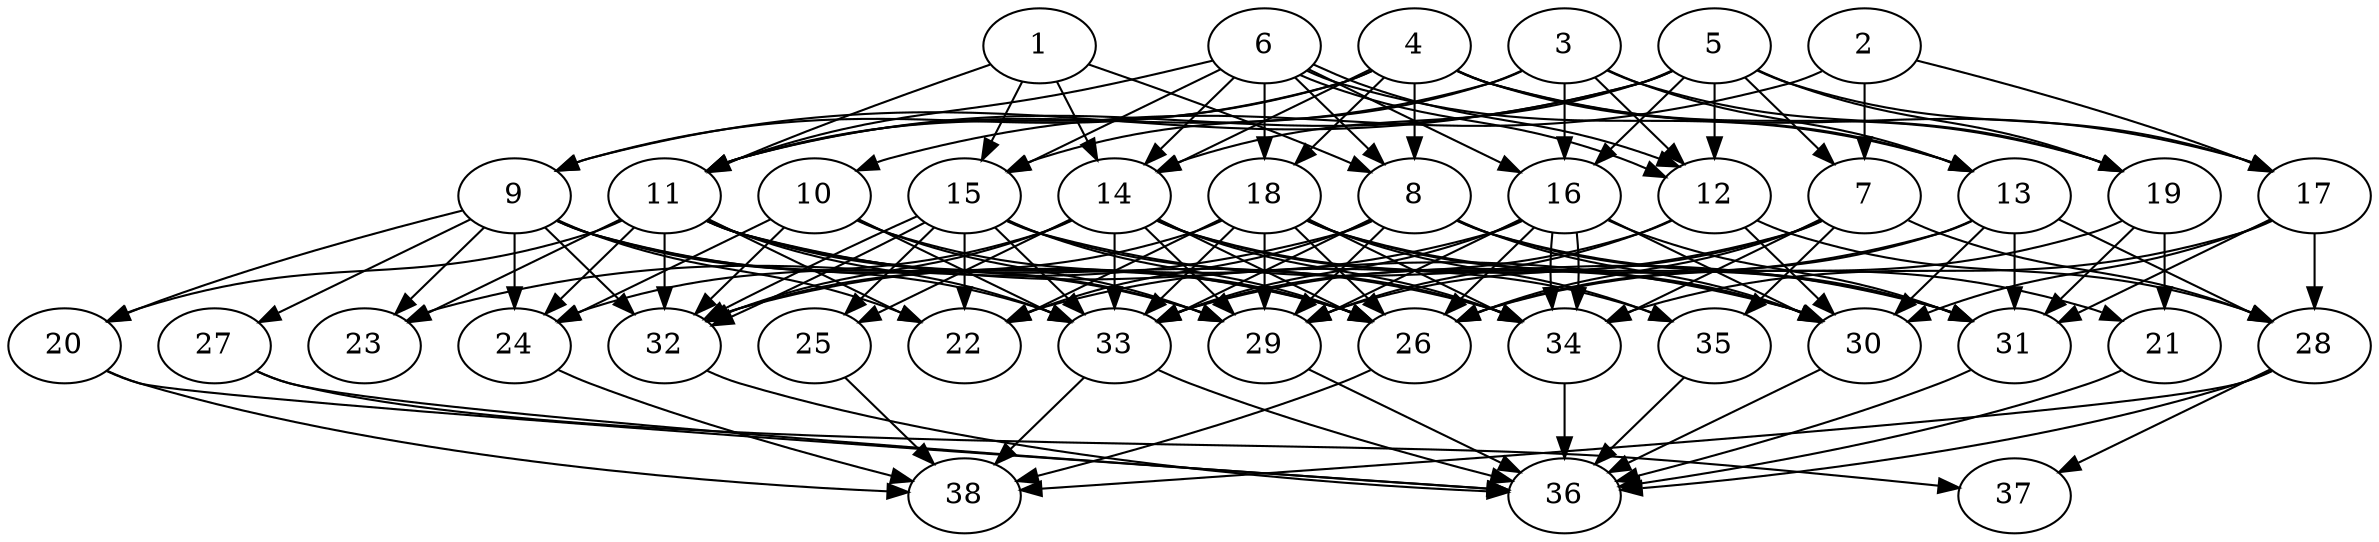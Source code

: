 // DAG (tier=3-complex, mode=data, n=38, ccr=0.538, fat=0.710, density=0.782, regular=0.338, jump=0.346, mindata=4194304, maxdata=33554432)
// DAG automatically generated by daggen at Sun Aug 24 16:33:35 2025
// /home/ermia/Project/Environments/daggen/bin/daggen --dot --ccr 0.538 --fat 0.710 --regular 0.338 --density 0.782 --jump 0.346 --mindata 4194304 --maxdata 33554432 -n 38 
digraph G {
  1 [size="1494915069472389632", alpha="0.11", expect_size="747457534736194816"]
  1 -> 8 [size ="1259843302195200"]
  1 -> 11 [size ="1259843302195200"]
  1 -> 14 [size ="1259843302195200"]
  1 -> 15 [size ="1259843302195200"]
  2 [size="58540017052280912", alpha="0.07", expect_size="29270008526140456"]
  2 -> 7 [size ="984072310489088"]
  2 -> 10 [size ="984072310489088"]
  2 -> 17 [size ="984072310489088"]
  3 [size="25857370303101034496", alpha="0.15", expect_size="12928685151550517248"]
  3 -> 11 [size ="8184661612167168"]
  3 -> 12 [size ="8184661612167168"]
  3 -> 13 [size ="8184661612167168"]
  3 -> 15 [size ="8184661612167168"]
  3 -> 16 [size ="8184661612167168"]
  3 -> 19 [size ="8184661612167168"]
  4 [size="205895013588867104", alpha="0.18", expect_size="102947506794433552"]
  4 -> 8 [size ="4424078249164800"]
  4 -> 9 [size ="4424078249164800"]
  4 -> 11 [size ="4424078249164800"]
  4 -> 13 [size ="4424078249164800"]
  4 -> 14 [size ="4424078249164800"]
  4 -> 17 [size ="4424078249164800"]
  4 -> 18 [size ="4424078249164800"]
  4 -> 19 [size ="4424078249164800"]
  5 [size="1120538752871353984", alpha="0.13", expect_size="560269376435676992"]
  5 -> 7 [size ="1989442273280000"]
  5 -> 9 [size ="1989442273280000"]
  5 -> 11 [size ="1989442273280000"]
  5 -> 12 [size ="1989442273280000"]
  5 -> 14 [size ="1989442273280000"]
  5 -> 16 [size ="1989442273280000"]
  5 -> 17 [size ="1989442273280000"]
  5 -> 19 [size ="1989442273280000"]
  6 [size="2153005452303007744000", alpha="0.18", expect_size="1076502726151503872000"]
  6 -> 8 [size ="1333890174156800"]
  6 -> 11 [size ="1333890174156800"]
  6 -> 12 [size ="1333890174156800"]
  6 -> 12 [size ="1333890174156800"]
  6 -> 13 [size ="1333890174156800"]
  6 -> 14 [size ="1333890174156800"]
  6 -> 15 [size ="1333890174156800"]
  6 -> 16 [size ="1333890174156800"]
  6 -> 18 [size ="1333890174156800"]
  7 [size="403525530890595008", alpha="0.02", expect_size="201762765445297504"]
  7 -> 22 [size ="8134952273051648"]
  7 -> 26 [size ="8134952273051648"]
  7 -> 28 [size ="8134952273051648"]
  7 -> 29 [size ="8134952273051648"]
  7 -> 34 [size ="8134952273051648"]
  7 -> 35 [size ="8134952273051648"]
  8 [size="1778583884377444319232", alpha="0.11", expect_size="889291942188722159616"]
  8 -> 21 [size ="1174373444616192"]
  8 -> 22 [size ="1174373444616192"]
  8 -> 23 [size ="1174373444616192"]
  8 -> 29 [size ="1174373444616192"]
  8 -> 30 [size ="1174373444616192"]
  8 -> 31 [size ="1174373444616192"]
  8 -> 33 [size ="1174373444616192"]
  9 [size="462853236820145344", alpha="0.06", expect_size="231426618410072672"]
  9 -> 20 [size ="287963137179648"]
  9 -> 22 [size ="287963137179648"]
  9 -> 23 [size ="287963137179648"]
  9 -> 24 [size ="287963137179648"]
  9 -> 26 [size ="287963137179648"]
  9 -> 27 [size ="287963137179648"]
  9 -> 29 [size ="287963137179648"]
  9 -> 32 [size ="287963137179648"]
  9 -> 33 [size ="287963137179648"]
  10 [size="92448462625099024", alpha="0.07", expect_size="46224231312549512"]
  10 -> 24 [size ="2137830843219968"]
  10 -> 26 [size ="2137830843219968"]
  10 -> 29 [size ="2137830843219968"]
  10 -> 32 [size ="2137830843219968"]
  10 -> 33 [size ="2137830843219968"]
  11 [size="11144127392254135369728", alpha="0.06", expect_size="5572063696127067684864"]
  11 -> 20 [size ="3991358146609152"]
  11 -> 22 [size ="3991358146609152"]
  11 -> 23 [size ="3991358146609152"]
  11 -> 24 [size ="3991358146609152"]
  11 -> 26 [size ="3991358146609152"]
  11 -> 29 [size ="3991358146609152"]
  11 -> 30 [size ="3991358146609152"]
  11 -> 32 [size ="3991358146609152"]
  11 -> 33 [size ="3991358146609152"]
  11 -> 34 [size ="3991358146609152"]
  12 [size="22718670659986904", alpha="0.10", expect_size="11359335329993452"]
  12 -> 28 [size ="388802451341312"]
  12 -> 29 [size ="388802451341312"]
  12 -> 30 [size ="388802451341312"]
  12 -> 33 [size ="388802451341312"]
  13 [size="386641719946614720", alpha="0.05", expect_size="193320859973307360"]
  13 -> 26 [size ="8510127061598208"]
  13 -> 28 [size ="8510127061598208"]
  13 -> 30 [size ="8510127061598208"]
  13 -> 31 [size ="8510127061598208"]
  13 -> 33 [size ="8510127061598208"]
  14 [size="9020859474771900891136", alpha="0.10", expect_size="4510429737385950445568"]
  14 -> 24 [size ="3466745272598528"]
  14 -> 25 [size ="3466745272598528"]
  14 -> 26 [size ="3466745272598528"]
  14 -> 29 [size ="3466745272598528"]
  14 -> 30 [size ="3466745272598528"]
  14 -> 32 [size ="3466745272598528"]
  14 -> 33 [size ="3466745272598528"]
  14 -> 34 [size ="3466745272598528"]
  14 -> 35 [size ="3466745272598528"]
  15 [size="95692192884226048", alpha="0.20", expect_size="47846096442113024"]
  15 -> 22 [size ="5209379255091200"]
  15 -> 25 [size ="5209379255091200"]
  15 -> 26 [size ="5209379255091200"]
  15 -> 31 [size ="5209379255091200"]
  15 -> 32 [size ="5209379255091200"]
  15 -> 32 [size ="5209379255091200"]
  15 -> 33 [size ="5209379255091200"]
  15 -> 34 [size ="5209379255091200"]
  16 [size="15638178644006922240", alpha="0.00", expect_size="7819089322003461120"]
  16 -> 26 [size ="8089561808764928"]
  16 -> 29 [size ="8089561808764928"]
  16 -> 30 [size ="8089561808764928"]
  16 -> 31 [size ="8089561808764928"]
  16 -> 32 [size ="8089561808764928"]
  16 -> 33 [size ="8089561808764928"]
  16 -> 34 [size ="8089561808764928"]
  16 -> 34 [size ="8089561808764928"]
  17 [size="482000226376481600", alpha="0.09", expect_size="241000113188240800"]
  17 -> 28 [size ="241271205527552"]
  17 -> 30 [size ="241271205527552"]
  17 -> 31 [size ="241271205527552"]
  17 -> 34 [size ="241271205527552"]
  18 [size="3631326978143546880", alpha="0.18", expect_size="1815663489071773440"]
  18 -> 22 [size ="1251632532684800"]
  18 -> 26 [size ="1251632532684800"]
  18 -> 29 [size ="1251632532684800"]
  18 -> 30 [size ="1251632532684800"]
  18 -> 31 [size ="1251632532684800"]
  18 -> 32 [size ="1251632532684800"]
  18 -> 33 [size ="1251632532684800"]
  18 -> 34 [size ="1251632532684800"]
  18 -> 35 [size ="1251632532684800"]
  19 [size="3261936196318750834688", alpha="0.09", expect_size="1630968098159375417344"]
  19 -> 21 [size ="1759571672563712"]
  19 -> 26 [size ="1759571672563712"]
  19 -> 31 [size ="1759571672563712"]
  20 [size="9910269164337268736", alpha="0.16", expect_size="4955134582168634368"]
  20 -> 36 [size ="6860106390044672"]
  20 -> 38 [size ="6860106390044672"]
  21 [size="169357631959175528448", alpha="0.12", expect_size="84678815979587764224"]
  21 -> 36 [size ="244883675676672"]
  22 [size="6794036124852510", alpha="0.16", expect_size="3397018062426255"]
  23 [size="4775309266997215232000", alpha="0.07", expect_size="2387654633498607616000"]
  24 [size="29941652819127368", alpha="0.06", expect_size="14970826409563684"]
  24 -> 38 [size ="1100728185651200"]
  25 [size="20399772847093448704", alpha="0.06", expect_size="10199886423546724352"]
  25 -> 38 [size ="8955596329975808"]
  26 [size="164772435520087520", alpha="0.20", expect_size="82386217760043760"]
  26 -> 38 [size ="4083742951866368"]
  27 [size="4267320524929341952", alpha="0.08", expect_size="2133660262464670976"]
  27 -> 36 [size ="3136989117284352"]
  27 -> 37 [size ="3136989117284352"]
  28 [size="17144261762723121987584", alpha="0.16", expect_size="8572130881361560993792"]
  28 -> 36 [size ="5319071721586688"]
  28 -> 37 [size ="5319071721586688"]
  28 -> 38 [size ="5319071721586688"]
  29 [size="6063806174185849356288", alpha="0.11", expect_size="3031903087092924678144"]
  29 -> 36 [size ="2660236171149312"]
  30 [size="8126924589183266717696", alpha="0.19", expect_size="4063462294591633358848"]
  30 -> 36 [size ="3233757683253248"]
  31 [size="667743669385469440", alpha="0.10", expect_size="333871834692734720"]
  31 -> 36 [size ="912903888699392"]
  32 [size="128609743368745760", alpha="0.10", expect_size="64304871684372880"]
  32 -> 36 [size ="2673098734174208"]
  33 [size="3526570518895088640", alpha="0.00", expect_size="1763285259447544320"]
  33 -> 36 [size ="1936829133619200"]
  33 -> 38 [size ="1936829133619200"]
  34 [size="1270167222258004224", alpha="0.13", expect_size="635083611129002112"]
  34 -> 36 [size ="459360174080000"]
  35 [size="2074763598773302272", alpha="0.01", expect_size="1037381799386651136"]
  35 -> 36 [size ="1326073912492032"]
  36 [size="24048758347685563465728", alpha="0.06", expect_size="12024379173842781732864"]
  37 [size="7993550533927186202624", alpha="0.02", expect_size="3996775266963593101312"]
  38 [size="16192249279517644816384", alpha="0.19", expect_size="8096124639758822408192"]
}